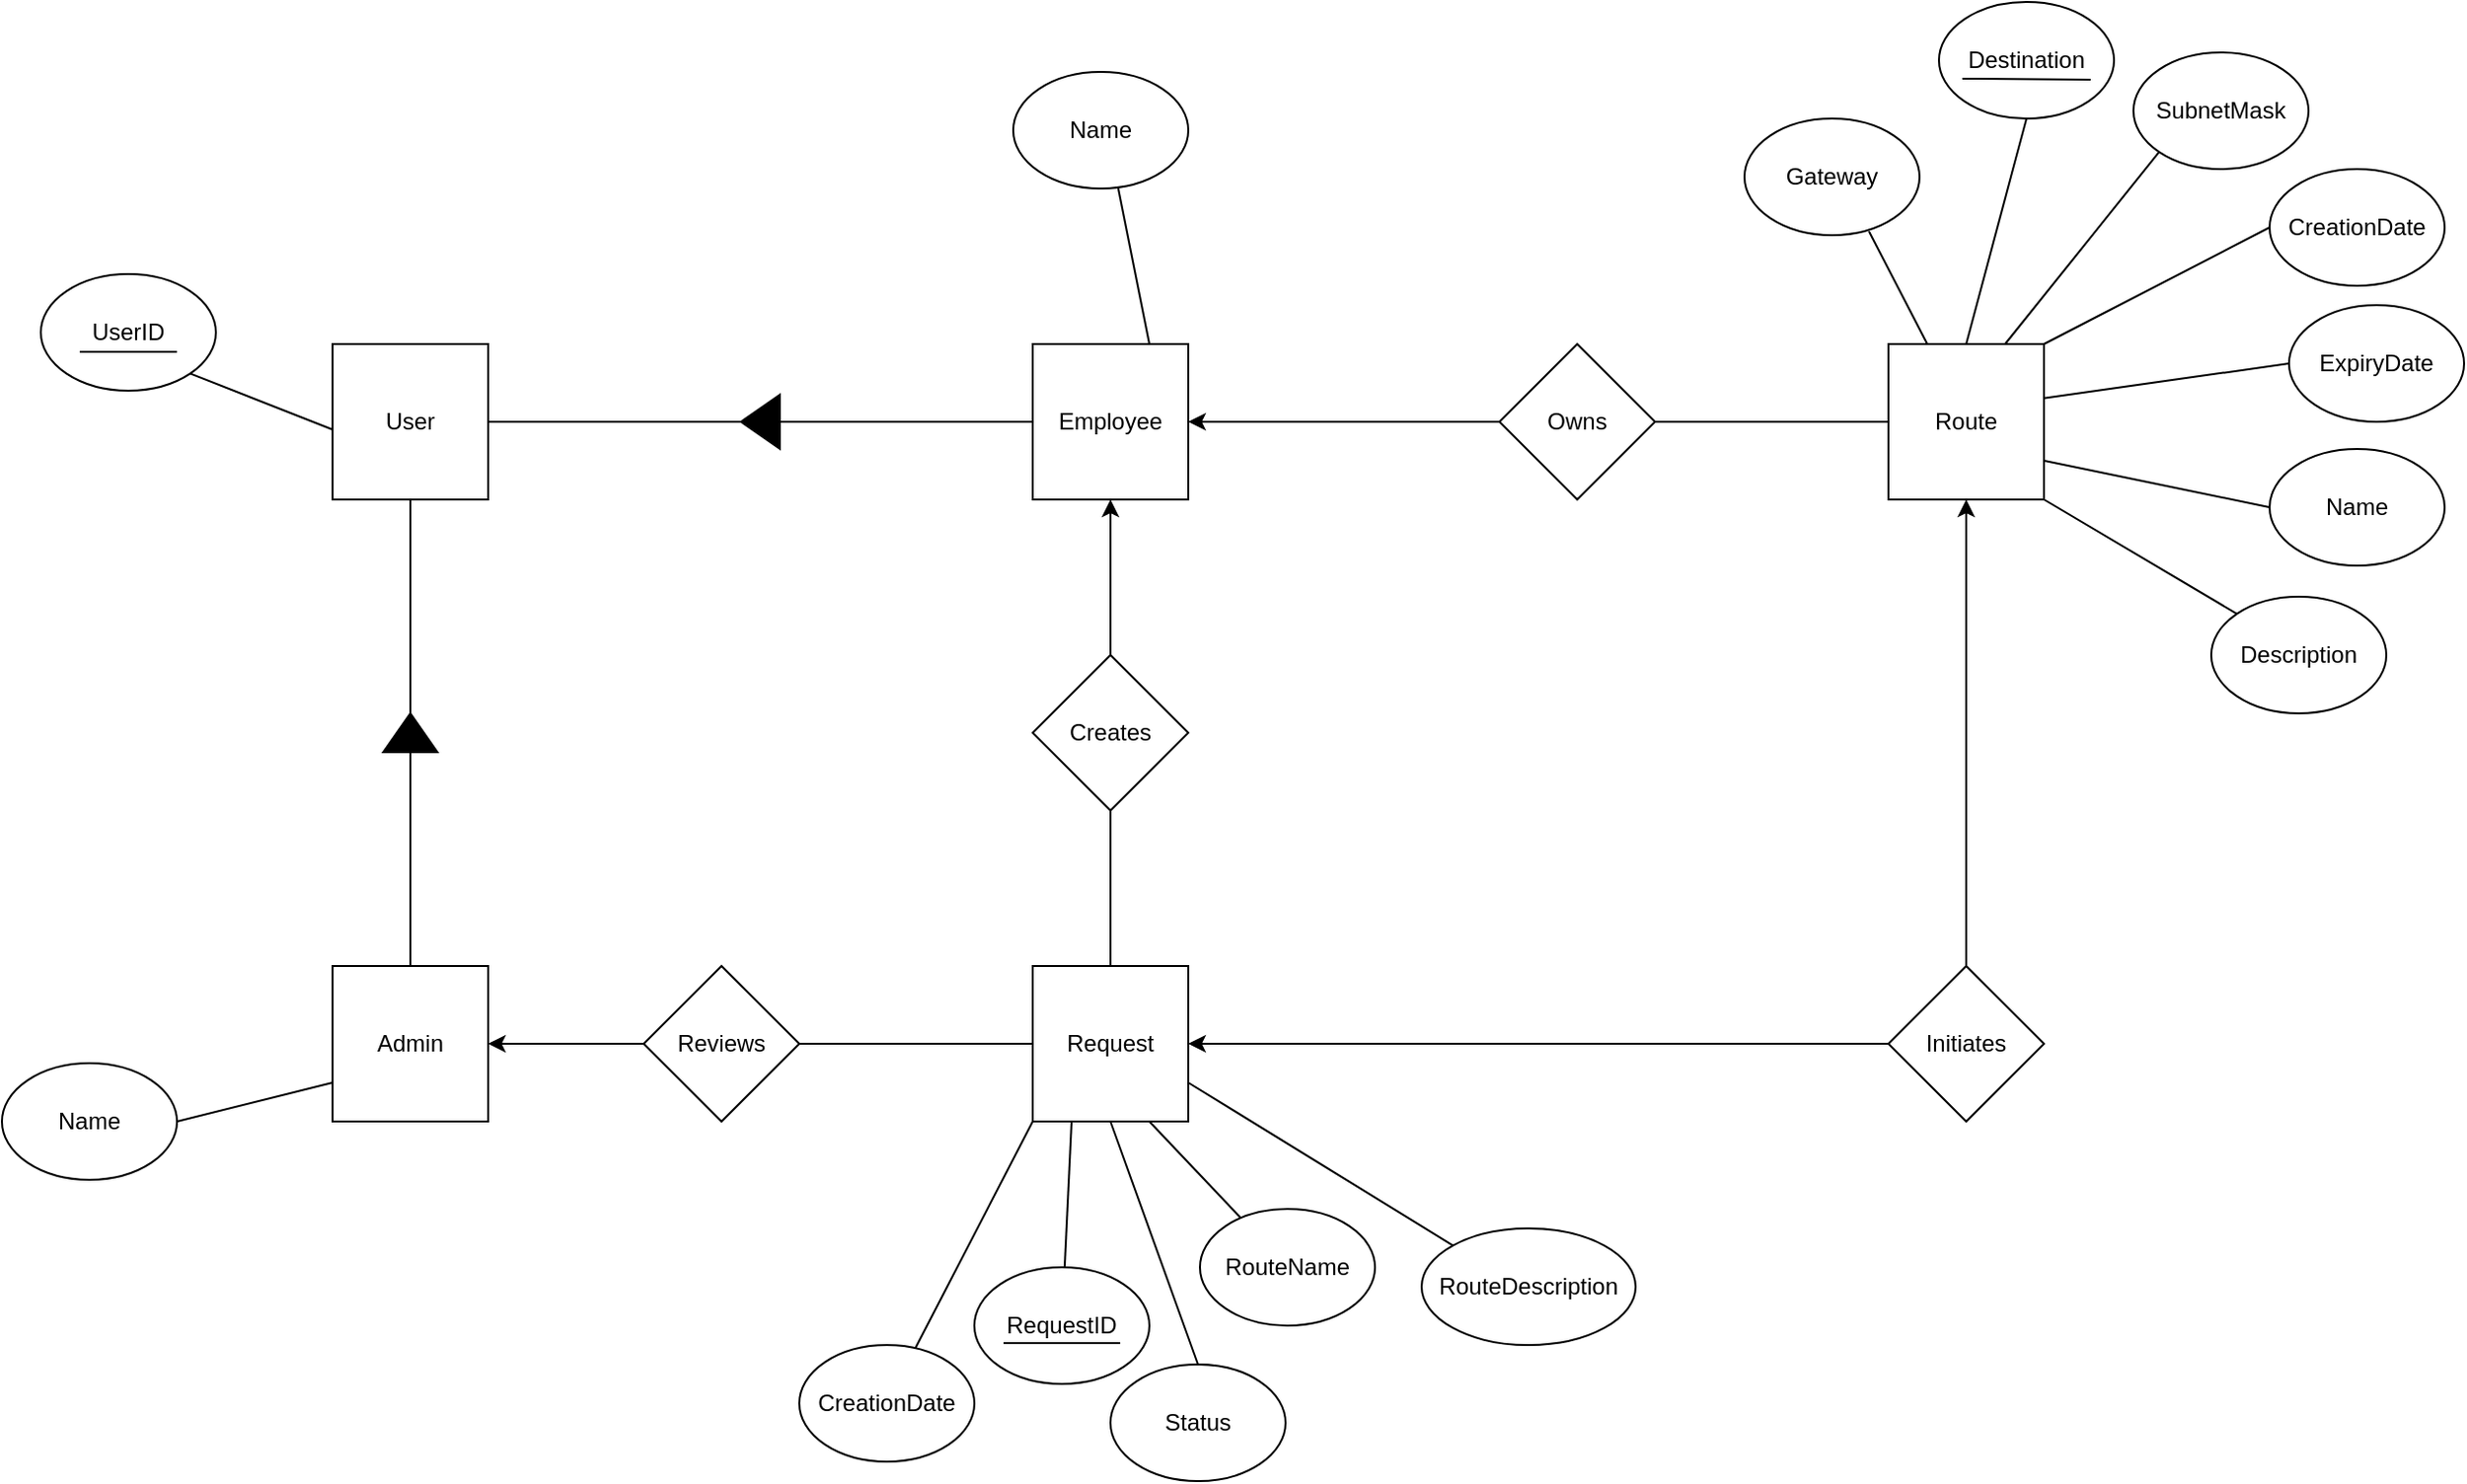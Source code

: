 <mxfile version="24.4.10" type="github">
  <diagram name="Page-1" id="sw3fMiHSHSXHJpbco0qD">
    <mxGraphModel dx="2085" dy="738" grid="1" gridSize="10" guides="1" tooltips="1" connect="1" arrows="1" fold="1" page="1" pageScale="1" pageWidth="850" pageHeight="1100" math="0" shadow="0">
      <root>
        <mxCell id="0" />
        <mxCell id="1" parent="0" />
        <mxCell id="Eojy8nhKaIQ0sZ3T6o2Y-1" style="rounded=0;orthogonalLoop=1;jettySize=auto;html=1;exitX=0.5;exitY=0;exitDx=0;exitDy=0;entryX=0.5;entryY=1;entryDx=0;entryDy=0;endArrow=none;endFill=0;" parent="1" source="Eojy8nhKaIQ0sZ3T6o2Y-9" target="Eojy8nhKaIQ0sZ3T6o2Y-10" edge="1">
          <mxGeometry relative="1" as="geometry" />
        </mxCell>
        <mxCell id="Eojy8nhKaIQ0sZ3T6o2Y-2" style="rounded=0;orthogonalLoop=1;jettySize=auto;html=1;entryX=0;entryY=1;entryDx=0;entryDy=0;endArrow=none;endFill=0;exitX=0.75;exitY=0;exitDx=0;exitDy=0;" parent="1" source="Eojy8nhKaIQ0sZ3T6o2Y-9" target="Eojy8nhKaIQ0sZ3T6o2Y-11" edge="1">
          <mxGeometry relative="1" as="geometry">
            <mxPoint x="536" y="200" as="sourcePoint" />
          </mxGeometry>
        </mxCell>
        <mxCell id="Eojy8nhKaIQ0sZ3T6o2Y-3" style="rounded=0;orthogonalLoop=1;jettySize=auto;html=1;exitX=1;exitY=0;exitDx=0;exitDy=0;entryX=0;entryY=0.5;entryDx=0;entryDy=0;endArrow=none;endFill=0;" parent="1" source="Eojy8nhKaIQ0sZ3T6o2Y-9" target="Eojy8nhKaIQ0sZ3T6o2Y-14" edge="1">
          <mxGeometry relative="1" as="geometry" />
        </mxCell>
        <mxCell id="Eojy8nhKaIQ0sZ3T6o2Y-4" style="rounded=0;orthogonalLoop=1;jettySize=auto;html=1;exitX=0.988;exitY=0.35;exitDx=0;exitDy=0;entryX=0;entryY=0.5;entryDx=0;entryDy=0;endArrow=none;endFill=0;exitPerimeter=0;" parent="1" source="Eojy8nhKaIQ0sZ3T6o2Y-9" target="Eojy8nhKaIQ0sZ3T6o2Y-16" edge="1">
          <mxGeometry relative="1" as="geometry" />
        </mxCell>
        <mxCell id="Eojy8nhKaIQ0sZ3T6o2Y-5" style="rounded=0;orthogonalLoop=1;jettySize=auto;html=1;exitX=1;exitY=0.75;exitDx=0;exitDy=0;entryX=0;entryY=0.5;entryDx=0;entryDy=0;endArrow=none;endFill=0;" parent="1" source="Eojy8nhKaIQ0sZ3T6o2Y-9" target="Eojy8nhKaIQ0sZ3T6o2Y-12" edge="1">
          <mxGeometry relative="1" as="geometry" />
        </mxCell>
        <mxCell id="Eojy8nhKaIQ0sZ3T6o2Y-6" style="rounded=0;orthogonalLoop=1;jettySize=auto;html=1;exitX=1;exitY=1;exitDx=0;exitDy=0;entryX=0;entryY=0;entryDx=0;entryDy=0;endArrow=none;endFill=0;" parent="1" source="Eojy8nhKaIQ0sZ3T6o2Y-9" target="Eojy8nhKaIQ0sZ3T6o2Y-15" edge="1">
          <mxGeometry relative="1" as="geometry" />
        </mxCell>
        <mxCell id="Eojy8nhKaIQ0sZ3T6o2Y-8" style="rounded=0;orthogonalLoop=1;jettySize=auto;html=1;entryX=0.711;entryY=0.967;entryDx=0;entryDy=0;endArrow=none;endFill=0;entryPerimeter=0;exitX=0.25;exitY=0;exitDx=0;exitDy=0;" parent="1" source="Eojy8nhKaIQ0sZ3T6o2Y-9" target="Eojy8nhKaIQ0sZ3T6o2Y-13" edge="1">
          <mxGeometry relative="1" as="geometry">
            <mxPoint x="496" y="200" as="sourcePoint" />
          </mxGeometry>
        </mxCell>
        <mxCell id="Eojy8nhKaIQ0sZ3T6o2Y-9" value="Route" style="whiteSpace=wrap;html=1;aspect=fixed;" parent="1" vertex="1">
          <mxGeometry x="480" y="200" width="80" height="80" as="geometry" />
        </mxCell>
        <mxCell id="Eojy8nhKaIQ0sZ3T6o2Y-10" value="Destination" style="ellipse;whiteSpace=wrap;html=1;" parent="1" vertex="1">
          <mxGeometry x="506" y="24" width="90" height="60" as="geometry" />
        </mxCell>
        <mxCell id="Eojy8nhKaIQ0sZ3T6o2Y-11" value="SubnetMask" style="ellipse;whiteSpace=wrap;html=1;" parent="1" vertex="1">
          <mxGeometry x="606" y="50" width="90" height="60" as="geometry" />
        </mxCell>
        <mxCell id="Eojy8nhKaIQ0sZ3T6o2Y-12" value="Name" style="ellipse;whiteSpace=wrap;html=1;" parent="1" vertex="1">
          <mxGeometry x="676" y="254" width="90" height="60" as="geometry" />
        </mxCell>
        <mxCell id="Eojy8nhKaIQ0sZ3T6o2Y-13" value="Gateway" style="ellipse;whiteSpace=wrap;html=1;" parent="1" vertex="1">
          <mxGeometry x="406" y="84" width="90" height="60" as="geometry" />
        </mxCell>
        <mxCell id="Eojy8nhKaIQ0sZ3T6o2Y-14" value="CreationDate" style="ellipse;whiteSpace=wrap;html=1;" parent="1" vertex="1">
          <mxGeometry x="676" y="110" width="90" height="60" as="geometry" />
        </mxCell>
        <mxCell id="Eojy8nhKaIQ0sZ3T6o2Y-15" value="Description" style="ellipse;whiteSpace=wrap;html=1;" parent="1" vertex="1">
          <mxGeometry x="646" y="330" width="90" height="60" as="geometry" />
        </mxCell>
        <mxCell id="Eojy8nhKaIQ0sZ3T6o2Y-16" value="ExpiryDate" style="ellipse;whiteSpace=wrap;html=1;" parent="1" vertex="1">
          <mxGeometry x="686" y="180" width="90" height="60" as="geometry" />
        </mxCell>
        <mxCell id="Eojy8nhKaIQ0sZ3T6o2Y-19" value="Employee" style="whiteSpace=wrap;html=1;aspect=fixed;" parent="1" vertex="1">
          <mxGeometry x="40" y="200" width="80" height="80" as="geometry" />
        </mxCell>
        <mxCell id="Eojy8nhKaIQ0sZ3T6o2Y-24" style="rounded=0;orthogonalLoop=1;jettySize=auto;html=1;exitX=1;exitY=0.5;exitDx=0;exitDy=0;entryX=0;entryY=0.5;entryDx=0;entryDy=0;endArrow=none;endFill=0;edgeStyle=orthogonalEdgeStyle;" parent="1" source="Eojy8nhKaIQ0sZ3T6o2Y-25" target="Eojy8nhKaIQ0sZ3T6o2Y-9" edge="1">
          <mxGeometry relative="1" as="geometry" />
        </mxCell>
        <mxCell id="Eojy8nhKaIQ0sZ3T6o2Y-25" value="Owns" style="rhombus;whiteSpace=wrap;html=1;" parent="1" vertex="1">
          <mxGeometry x="280" y="200" width="80" height="80" as="geometry" />
        </mxCell>
        <mxCell id="EeNv9W-JLeYlSw3Sqg0T-1" value="" style="endArrow=classic;html=1;rounded=0;exitX=0;exitY=0.5;exitDx=0;exitDy=0;entryX=1;entryY=0.5;entryDx=0;entryDy=0;" parent="1" source="Eojy8nhKaIQ0sZ3T6o2Y-25" target="Eojy8nhKaIQ0sZ3T6o2Y-19" edge="1">
          <mxGeometry width="50" height="50" relative="1" as="geometry">
            <mxPoint x="236" y="244" as="sourcePoint" />
            <mxPoint x="150" y="230" as="targetPoint" />
          </mxGeometry>
        </mxCell>
        <mxCell id="EeNv9W-JLeYlSw3Sqg0T-6" value="" style="endArrow=none;html=1;rounded=0;" parent="1" edge="1">
          <mxGeometry width="50" height="50" relative="1" as="geometry">
            <mxPoint x="518" y="63.5" as="sourcePoint" />
            <mxPoint x="584" y="64" as="targetPoint" />
          </mxGeometry>
        </mxCell>
        <mxCell id="_92Iaw7YJbUtGAndMDRd-1" value="Request" style="whiteSpace=wrap;html=1;aspect=fixed;" parent="1" vertex="1">
          <mxGeometry x="40" y="520" width="80" height="80" as="geometry" />
        </mxCell>
        <mxCell id="_92Iaw7YJbUtGAndMDRd-4" value="CreationDate" style="ellipse;whiteSpace=wrap;html=1;" parent="1" vertex="1">
          <mxGeometry x="-80" y="715" width="90" height="60" as="geometry" />
        </mxCell>
        <mxCell id="_92Iaw7YJbUtGAndMDRd-5" value="Status" style="ellipse;whiteSpace=wrap;html=1;" parent="1" vertex="1">
          <mxGeometry x="80" y="725" width="90" height="60" as="geometry" />
        </mxCell>
        <mxCell id="_92Iaw7YJbUtGAndMDRd-10" style="rounded=0;orthogonalLoop=1;jettySize=auto;html=1;entryX=0;entryY=1;entryDx=0;entryDy=0;endArrow=none;endFill=0;" parent="1" source="_92Iaw7YJbUtGAndMDRd-4" target="_92Iaw7YJbUtGAndMDRd-1" edge="1">
          <mxGeometry relative="1" as="geometry">
            <mxPoint x="70" y="320" as="sourcePoint" />
            <mxPoint x="133" y="251" as="targetPoint" />
          </mxGeometry>
        </mxCell>
        <mxCell id="_92Iaw7YJbUtGAndMDRd-11" style="rounded=0;orthogonalLoop=1;jettySize=auto;html=1;entryX=0.25;entryY=1;entryDx=0;entryDy=0;endArrow=none;endFill=0;" parent="1" source="_92Iaw7YJbUtGAndMDRd-6" target="_92Iaw7YJbUtGAndMDRd-1" edge="1">
          <mxGeometry relative="1" as="geometry">
            <mxPoint x="-94.5" y="655" as="sourcePoint" />
            <mxPoint x="90" y="530" as="targetPoint" />
          </mxGeometry>
        </mxCell>
        <mxCell id="_92Iaw7YJbUtGAndMDRd-12" style="rounded=0;orthogonalLoop=1;jettySize=auto;html=1;entryX=0.5;entryY=1;entryDx=0;entryDy=0;endArrow=none;endFill=0;exitX=0.5;exitY=0;exitDx=0;exitDy=0;" parent="1" source="_92Iaw7YJbUtGAndMDRd-5" target="_92Iaw7YJbUtGAndMDRd-1" edge="1">
          <mxGeometry relative="1" as="geometry">
            <mxPoint x="130" y="720" as="sourcePoint" />
            <mxPoint x="50" y="570" as="targetPoint" />
          </mxGeometry>
        </mxCell>
        <mxCell id="_92Iaw7YJbUtGAndMDRd-13" value="RouteName" style="ellipse;whiteSpace=wrap;html=1;" parent="1" vertex="1">
          <mxGeometry x="126" y="645" width="90" height="60" as="geometry" />
        </mxCell>
        <mxCell id="_92Iaw7YJbUtGAndMDRd-14" value="RouteDescription" style="ellipse;whiteSpace=wrap;html=1;" parent="1" vertex="1">
          <mxGeometry x="240" y="655" width="110" height="60" as="geometry" />
        </mxCell>
        <mxCell id="_92Iaw7YJbUtGAndMDRd-15" style="rounded=0;orthogonalLoop=1;jettySize=auto;html=1;exitX=0.75;exitY=1;exitDx=0;exitDy=0;endArrow=none;endFill=0;" parent="1" source="_92Iaw7YJbUtGAndMDRd-1" target="_92Iaw7YJbUtGAndMDRd-13" edge="1">
          <mxGeometry relative="1" as="geometry">
            <mxPoint x="494" y="374" as="sourcePoint" />
            <mxPoint x="481" y="397" as="targetPoint" />
          </mxGeometry>
        </mxCell>
        <mxCell id="_92Iaw7YJbUtGAndMDRd-16" style="rounded=0;orthogonalLoop=1;jettySize=auto;html=1;exitX=1;exitY=0.75;exitDx=0;exitDy=0;endArrow=none;endFill=0;entryX=0;entryY=0;entryDx=0;entryDy=0;" parent="1" source="_92Iaw7YJbUtGAndMDRd-1" target="_92Iaw7YJbUtGAndMDRd-14" edge="1">
          <mxGeometry relative="1" as="geometry">
            <mxPoint x="70" y="610" as="sourcePoint" />
            <mxPoint x="57" y="641" as="targetPoint" />
          </mxGeometry>
        </mxCell>
        <mxCell id="_92Iaw7YJbUtGAndMDRd-17" value="Admin" style="whiteSpace=wrap;html=1;aspect=fixed;" parent="1" vertex="1">
          <mxGeometry x="-320" y="520" width="80" height="80" as="geometry" />
        </mxCell>
        <mxCell id="_92Iaw7YJbUtGAndMDRd-22" value="Creates" style="rhombus;whiteSpace=wrap;html=1;" parent="1" vertex="1">
          <mxGeometry x="40" y="360" width="80" height="80" as="geometry" />
        </mxCell>
        <mxCell id="_92Iaw7YJbUtGAndMDRd-25" style="rounded=0;orthogonalLoop=1;jettySize=auto;html=1;endArrow=classic;endFill=1;entryX=0.5;entryY=1;entryDx=0;entryDy=0;exitX=0.5;exitY=0;exitDx=0;exitDy=0;" parent="1" source="_92Iaw7YJbUtGAndMDRd-22" target="Eojy8nhKaIQ0sZ3T6o2Y-19" edge="1">
          <mxGeometry relative="1" as="geometry">
            <mxPoint x="80" y="360" as="sourcePoint" />
            <mxPoint x="120" y="320" as="targetPoint" />
          </mxGeometry>
        </mxCell>
        <mxCell id="_92Iaw7YJbUtGAndMDRd-27" value="" style="endArrow=none;html=1;rounded=0;entryX=0.5;entryY=0;entryDx=0;entryDy=0;exitX=0.5;exitY=1;exitDx=0;exitDy=0;endFill=0;" parent="1" source="_92Iaw7YJbUtGAndMDRd-22" target="_92Iaw7YJbUtGAndMDRd-1" edge="1">
          <mxGeometry width="50" height="50" relative="1" as="geometry">
            <mxPoint x="265" y="430" as="sourcePoint" />
            <mxPoint x="180" y="515" as="targetPoint" />
          </mxGeometry>
        </mxCell>
        <mxCell id="_92Iaw7YJbUtGAndMDRd-6" value="RequestID" style="ellipse;whiteSpace=wrap;html=1;" parent="1" vertex="1">
          <mxGeometry x="10" y="675" width="90" height="60" as="geometry" />
        </mxCell>
        <mxCell id="_92Iaw7YJbUtGAndMDRd-29" value="Reviews" style="rhombus;whiteSpace=wrap;html=1;" parent="1" vertex="1">
          <mxGeometry x="-160" y="520" width="80" height="80" as="geometry" />
        </mxCell>
        <mxCell id="_92Iaw7YJbUtGAndMDRd-30" style="rounded=0;orthogonalLoop=1;jettySize=auto;html=1;endArrow=classic;endFill=1;entryX=1;entryY=0.5;entryDx=0;entryDy=0;exitX=0;exitY=0.5;exitDx=0;exitDy=0;startArrow=none;startFill=0;" parent="1" source="_92Iaw7YJbUtGAndMDRd-29" target="_92Iaw7YJbUtGAndMDRd-17" edge="1">
          <mxGeometry relative="1" as="geometry">
            <mxPoint x="-110" y="365" as="sourcePoint" />
            <mxPoint x="-110" y="275" as="targetPoint" />
          </mxGeometry>
        </mxCell>
        <mxCell id="_92Iaw7YJbUtGAndMDRd-32" value="" style="endArrow=none;html=1;rounded=0;entryX=0;entryY=0.5;entryDx=0;entryDy=0;exitX=1;exitY=0.5;exitDx=0;exitDy=0;endFill=0;" parent="1" source="_92Iaw7YJbUtGAndMDRd-29" target="_92Iaw7YJbUtGAndMDRd-1" edge="1">
          <mxGeometry width="50" height="50" relative="1" as="geometry">
            <mxPoint x="-20" y="440" as="sourcePoint" />
            <mxPoint x="-110" y="550" as="targetPoint" />
          </mxGeometry>
        </mxCell>
        <mxCell id="_92Iaw7YJbUtGAndMDRd-33" value="Name" style="ellipse;whiteSpace=wrap;html=1;" parent="1" vertex="1">
          <mxGeometry x="30" y="60" width="90" height="60" as="geometry" />
        </mxCell>
        <mxCell id="_92Iaw7YJbUtGAndMDRd-34" style="rounded=0;orthogonalLoop=1;jettySize=auto;html=1;exitX=0.6;exitY=1;exitDx=0;exitDy=0;endArrow=none;endFill=0;exitPerimeter=0;entryX=0.75;entryY=0;entryDx=0;entryDy=0;" parent="1" source="_92Iaw7YJbUtGAndMDRd-33" target="Eojy8nhKaIQ0sZ3T6o2Y-19" edge="1">
          <mxGeometry relative="1" as="geometry">
            <mxPoint x="594" y="274" as="sourcePoint" />
            <mxPoint x="160" y="240" as="targetPoint" />
          </mxGeometry>
        </mxCell>
        <mxCell id="_92Iaw7YJbUtGAndMDRd-35" value="Name" style="ellipse;whiteSpace=wrap;html=1;" parent="1" vertex="1">
          <mxGeometry x="-490" y="570" width="90" height="60" as="geometry" />
        </mxCell>
        <mxCell id="_92Iaw7YJbUtGAndMDRd-36" style="rounded=0;orthogonalLoop=1;jettySize=auto;html=1;exitX=1;exitY=0.5;exitDx=0;exitDy=0;endArrow=none;endFill=0;entryX=0;entryY=0.75;entryDx=0;entryDy=0;" parent="1" source="_92Iaw7YJbUtGAndMDRd-35" target="_92Iaw7YJbUtGAndMDRd-17" edge="1">
          <mxGeometry relative="1" as="geometry">
            <mxPoint x="174" y="586" as="sourcePoint" />
            <mxPoint x="-320" y="502" as="targetPoint" />
          </mxGeometry>
        </mxCell>
        <mxCell id="_92Iaw7YJbUtGAndMDRd-37" value="Initiates" style="rhombus;whiteSpace=wrap;html=1;" parent="1" vertex="1">
          <mxGeometry x="480" y="520" width="80" height="80" as="geometry" />
        </mxCell>
        <mxCell id="_92Iaw7YJbUtGAndMDRd-38" style="rounded=0;orthogonalLoop=1;jettySize=auto;html=1;endArrow=classic;endFill=1;entryX=1;entryY=0.5;entryDx=0;entryDy=0;exitX=0;exitY=0.5;exitDx=0;exitDy=0;startArrow=none;startFill=0;" parent="1" source="_92Iaw7YJbUtGAndMDRd-37" target="_92Iaw7YJbUtGAndMDRd-1" edge="1">
          <mxGeometry relative="1" as="geometry">
            <mxPoint x="440" y="457" as="sourcePoint" />
            <mxPoint x="440" y="367" as="targetPoint" />
          </mxGeometry>
        </mxCell>
        <mxCell id="_92Iaw7YJbUtGAndMDRd-39" value="" style="endArrow=classic;html=1;rounded=0;entryX=0.5;entryY=1;entryDx=0;entryDy=0;exitX=0.5;exitY=0;exitDx=0;exitDy=0;" parent="1" source="_92Iaw7YJbUtGAndMDRd-37" target="Eojy8nhKaIQ0sZ3T6o2Y-9" edge="1">
          <mxGeometry width="50" height="50" relative="1" as="geometry">
            <mxPoint x="544" y="520" as="sourcePoint" />
            <mxPoint x="590" y="570" as="targetPoint" />
          </mxGeometry>
        </mxCell>
        <mxCell id="_92Iaw7YJbUtGAndMDRd-40" value="" style="endArrow=none;html=1;rounded=0;" parent="1" edge="1">
          <mxGeometry width="50" height="50" relative="1" as="geometry">
            <mxPoint x="25" y="714" as="sourcePoint" />
            <mxPoint x="85" y="714" as="targetPoint" />
          </mxGeometry>
        </mxCell>
        <mxCell id="5-QTvnvdNOSWq8fJwBdY-1" value="User" style="whiteSpace=wrap;html=1;aspect=fixed;" parent="1" vertex="1">
          <mxGeometry x="-320" y="200" width="80" height="80" as="geometry" />
        </mxCell>
        <mxCell id="5-QTvnvdNOSWq8fJwBdY-2" value="" style="endArrow=none;html=1;rounded=0;fontSize=12;startSize=8;endSize=8;curved=1;entryX=0.5;entryY=1;entryDx=0;entryDy=0;exitX=0.5;exitY=0;exitDx=0;exitDy=0;" parent="1" source="_92Iaw7YJbUtGAndMDRd-17" target="5-QTvnvdNOSWq8fJwBdY-1" edge="1">
          <mxGeometry width="50" height="50" relative="1" as="geometry">
            <mxPoint x="-120" y="440" as="sourcePoint" />
            <mxPoint x="-70" y="390" as="targetPoint" />
          </mxGeometry>
        </mxCell>
        <mxCell id="5-QTvnvdNOSWq8fJwBdY-3" value="" style="endArrow=none;html=1;rounded=0;fontSize=12;startSize=8;endSize=8;curved=1;exitX=1;exitY=0.5;exitDx=0;exitDy=0;entryX=0;entryY=0.5;entryDx=0;entryDy=0;" parent="1" source="5-QTvnvdNOSWq8fJwBdY-1" target="Eojy8nhKaIQ0sZ3T6o2Y-19" edge="1">
          <mxGeometry width="50" height="50" relative="1" as="geometry">
            <mxPoint x="-120" y="440" as="sourcePoint" />
            <mxPoint x="-70" y="390" as="targetPoint" />
          </mxGeometry>
        </mxCell>
        <mxCell id="5-QTvnvdNOSWq8fJwBdY-4" value="" style="shape=mxgraph.arrows2.wedgeArrow;html=1;bendable=0;startWidth=13.939;fillColor=strokeColor;defaultFillColor=invert;defaultGradientColor=invert;rounded=0;fontSize=12;startSize=8;endSize=8;curved=1;" parent="1" edge="1">
          <mxGeometry width="100" height="100" relative="1" as="geometry">
            <mxPoint x="-280" y="410" as="sourcePoint" />
            <mxPoint x="-280" y="390" as="targetPoint" />
          </mxGeometry>
        </mxCell>
        <mxCell id="5-QTvnvdNOSWq8fJwBdY-8" value="" style="shape=mxgraph.arrows2.wedgeArrow;html=1;bendable=0;startWidth=13.939;fillColor=strokeColor;defaultFillColor=invert;defaultGradientColor=invert;rounded=0;fontSize=12;startSize=8;endSize=8;curved=1;" parent="1" edge="1">
          <mxGeometry width="100" height="100" relative="1" as="geometry">
            <mxPoint x="-90" y="240" as="sourcePoint" />
            <mxPoint x="-110" y="240" as="targetPoint" />
          </mxGeometry>
        </mxCell>
        <mxCell id="5-QTvnvdNOSWq8fJwBdY-12" style="rounded=0;orthogonalLoop=1;jettySize=auto;html=1;exitX=0;exitY=0.5;exitDx=0;exitDy=0;entryX=1;entryY=1;entryDx=0;entryDy=0;endArrow=none;endFill=0;" parent="1" target="5-QTvnvdNOSWq8fJwBdY-13" edge="1">
          <mxGeometry relative="1" as="geometry">
            <mxPoint x="-320" y="244" as="sourcePoint" />
          </mxGeometry>
        </mxCell>
        <mxCell id="5-QTvnvdNOSWq8fJwBdY-13" value="UserID" style="ellipse;whiteSpace=wrap;html=1;" parent="1" vertex="1">
          <mxGeometry x="-470" y="164" width="90" height="60" as="geometry" />
        </mxCell>
        <mxCell id="5-QTvnvdNOSWq8fJwBdY-14" value="" style="endArrow=none;html=1;rounded=0;" parent="1" edge="1">
          <mxGeometry width="50" height="50" relative="1" as="geometry">
            <mxPoint x="-450" y="204" as="sourcePoint" />
            <mxPoint x="-400" y="204" as="targetPoint" />
          </mxGeometry>
        </mxCell>
      </root>
    </mxGraphModel>
  </diagram>
</mxfile>
